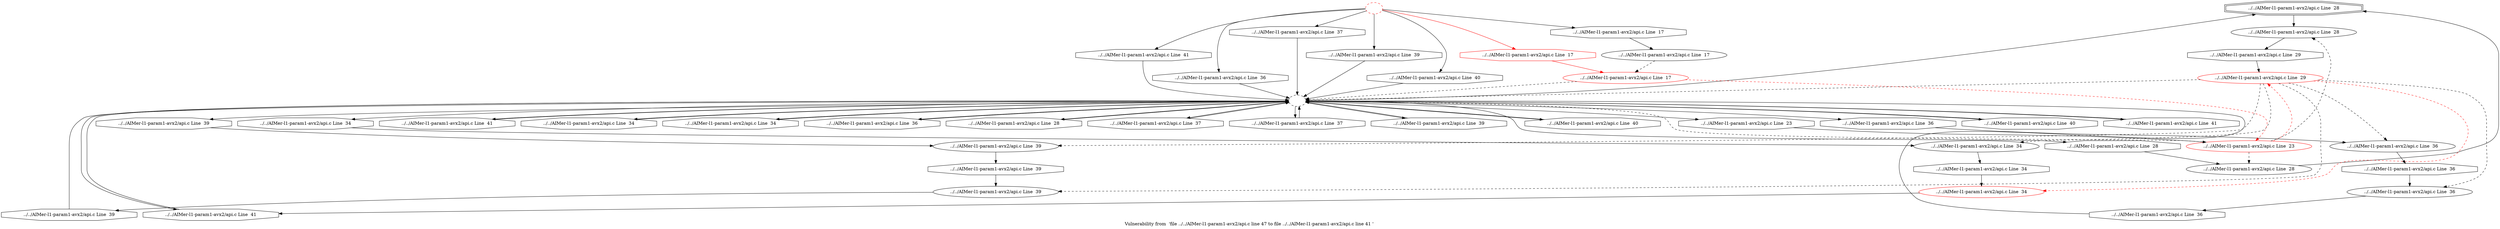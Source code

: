digraph "Vulnerability from 'file ../../AIMer-l1-param1-avx2/api.c line 47 to file ../../AIMer-l1-param1-avx2/api.c line 41 '  "{
label="Vulnerability from  'file ../../AIMer-l1-param1-avx2/api.c line 47 to file ../../AIMer-l1-param1-avx2/api.c line 41 ' ";
node_442[shape=doubleoctagon,style=solid,label="../../AIMer-l1-param1-avx2/api.c Line  28"]
node_441[shape=ellipse,style=solid,label="../../AIMer-l1-param1-avx2/api.c Line  28"]
"node_442"->"node_441"
node_449[shape=octagon,style=solid,label="../../AIMer-l1-param1-avx2/api.c Line  29"]
"node_441"->"node_449"
node_440[shape=octagon,style=solid,label="../../AIMer-l1-param1-avx2/api.c Line  28"]
node_439[shape=ellipse,style=solid,label="../../AIMer-l1-param1-avx2/api.c Line  28"]
"node_440"->"node_439"
"node_439"->"node_442"
node_438[shape=octagon,style=solid,label="../../AIMer-l1-param1-avx2/api.c Line  28"]
node_459[shape=ellipse,style=dashed,label=""]
"node_438"->"node_459"
node_437[shape=octagon,style=solid,label="../../AIMer-l1-param1-avx2/api.c Line  23"]
node_436[shape=ellipse,style=solid,label="../../AIMer-l1-param1-avx2/api.c Line  23", color=red]
"node_437"->"node_436"
"node_436"->"node_441" [style=dashed]
"node_436"->"node_439" [style=dashed]
node_448[shape=ellipse,style=solid,label="../../AIMer-l1-param1-avx2/api.c Line  29", color=red]
"node_436"->"node_448" [color=red, style=dashed]
"node_436"->"node_459" [style=dashed]
node_465[shape=octagon,style=solid,label="../../AIMer-l1-param1-avx2/api.c Line  37"]
"node_465"->"node_459"
node_466[shape=octagon,style=solid,label="../../AIMer-l1-param1-avx2/api.c Line  37"]
"node_466"->"node_459"
node_467[shape=octagon,style=solid,label="../../AIMer-l1-param1-avx2/api.c Line  39"]
"node_467"->"node_459"
node_468[shape=ellipse,style=solid,label="../../AIMer-l1-param1-avx2/api.c Line  39"]
node_471[shape=octagon,style=solid,label="../../AIMer-l1-param1-avx2/api.c Line  39"]
"node_468"->"node_471"
node_469[shape=octagon,style=solid,label="../../AIMer-l1-param1-avx2/api.c Line  39"]
"node_469"->"node_468"
node_470[shape=ellipse,style=solid,label="../../AIMer-l1-param1-avx2/api.c Line  39"]
node_473[shape=octagon,style=solid,label="../../AIMer-l1-param1-avx2/api.c Line  39"]
"node_470"->"node_473"
"node_471"->"node_470"
node_472[shape=octagon,style=solid,label="../../AIMer-l1-param1-avx2/api.c Line  39"]
"node_472"->"node_459"
"node_473"->"node_459"
node_474[shape=octagon,style=solid,label="../../AIMer-l1-param1-avx2/api.c Line  40"]
"node_474"->"node_459"
node_475[shape=octagon,style=solid,label="../../AIMer-l1-param1-avx2/api.c Line  40"]
"node_475"->"node_459"
node_476[shape=octagon,style=solid,label="../../AIMer-l1-param1-avx2/api.c Line  40"]
"node_476"->"node_459"
node_477[shape=octagon,style=solid,label="../../AIMer-l1-param1-avx2/api.c Line  41"]
"node_477"->"node_459"
node_478[shape=octagon,style=solid,label="../../AIMer-l1-param1-avx2/api.c Line  41"]
"node_478"->"node_459"
node_479[shape=octagon,style=solid,label="../../AIMer-l1-param1-avx2/api.c Line  41"]
"node_479"->"node_459"
node_480[shape=octagon,style=solid,label="../../AIMer-l1-param1-avx2/api.c Line  41"]
"node_480"->"node_459"
node_443[shape=ellipse,style=solid,label="../../AIMer-l1-param1-avx2/api.c Line  17"]
node_446[shape=ellipse,style=solid,label="../../AIMer-l1-param1-avx2/api.c Line  17", color=red]
"node_443"->"node_446" [style=dashed]
node_444[shape=octagon,style=solid,label="../../AIMer-l1-param1-avx2/api.c Line  17"]
"node_444"->"node_443"
node_445[shape=ellipse,style=dashed,label="", color=red]
"node_445"->"node_472"
"node_445"->"node_474"
"node_445"->"node_477"
"node_445"->"node_444"
node_447[shape=octagon,style=solid,label="../../AIMer-l1-param1-avx2/api.c Line  17", color=red]
"node_445"->"node_447" [color=red]
node_462[shape=octagon,style=solid,label="../../AIMer-l1-param1-avx2/api.c Line  36"]
"node_445"->"node_462"
node_464[shape=octagon,style=solid,label="../../AIMer-l1-param1-avx2/api.c Line  37"]
"node_445"->"node_464"
"node_446"->"node_436" [color=red, style=dashed]
"node_446"->"node_459" [style=dashed]
"node_447"->"node_446" [color=red]
"node_448"->"node_468" [style=dashed]
"node_448"->"node_470" [style=dashed]
node_452[shape=ellipse,style=solid,label="../../AIMer-l1-param1-avx2/api.c Line  34"]
"node_448"->"node_452" [style=dashed]
node_454[shape=ellipse,style=solid,label="../../AIMer-l1-param1-avx2/api.c Line  34", color=red]
"node_448"->"node_454" [color=red, style=dashed]
node_457[shape=ellipse,style=solid,label="../../AIMer-l1-param1-avx2/api.c Line  36"]
"node_448"->"node_457" [style=dashed]
"node_448"->"node_459" [style=dashed]
node_460[shape=ellipse,style=solid,label="../../AIMer-l1-param1-avx2/api.c Line  36"]
"node_448"->"node_460" [style=dashed]
"node_449"->"node_448"
node_450[shape=octagon,style=solid,label="../../AIMer-l1-param1-avx2/api.c Line  34"]
"node_450"->"node_459"
node_451[shape=octagon,style=solid,label="../../AIMer-l1-param1-avx2/api.c Line  34"]
"node_451"->"node_459"
node_455[shape=octagon,style=solid,label="../../AIMer-l1-param1-avx2/api.c Line  34"]
"node_452"->"node_455"
node_453[shape=octagon,style=solid,label="../../AIMer-l1-param1-avx2/api.c Line  34"]
"node_453"->"node_452"
"node_454"->"node_478"
"node_455"->"node_454"
node_456[shape=octagon,style=solid,label="../../AIMer-l1-param1-avx2/api.c Line  36"]
"node_456"->"node_459"
node_461[shape=octagon,style=solid,label="../../AIMer-l1-param1-avx2/api.c Line  36"]
"node_457"->"node_461"
node_458[shape=octagon,style=solid,label="../../AIMer-l1-param1-avx2/api.c Line  36"]
"node_458"->"node_457"
"node_459"->"node_442"
"node_459"->"node_440"
"node_459"->"node_438"
"node_459"->"node_437"
"node_459"->"node_465"
"node_459"->"node_466"
"node_459"->"node_467"
"node_459"->"node_469"
"node_459"->"node_475"
"node_459"->"node_476"
"node_459"->"node_478"
"node_459"->"node_479"
"node_459"->"node_480"
"node_459"->"node_450"
"node_459"->"node_451"
"node_459"->"node_453"
"node_459"->"node_456"
"node_459"->"node_458"
node_463[shape=octagon,style=solid,label="../../AIMer-l1-param1-avx2/api.c Line  36"]
"node_460"->"node_463"
"node_461"->"node_460"
"node_462"->"node_459"
"node_463"->"node_459"
"node_464"->"node_459"
}

